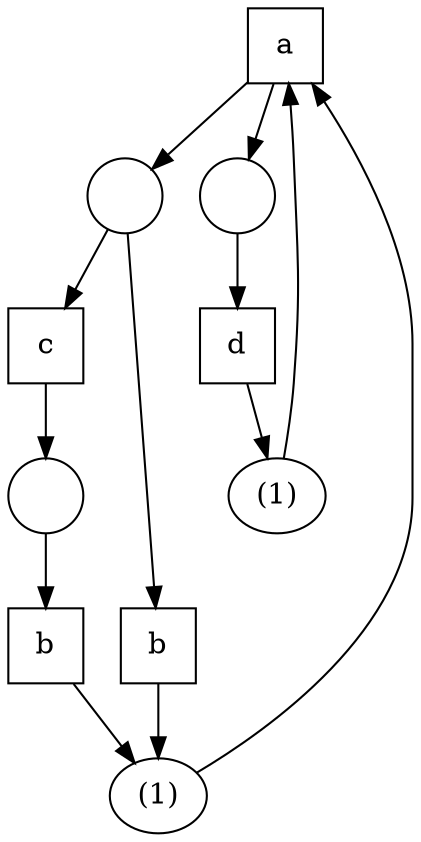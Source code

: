 digraph G {
    node [width=0.5];
x1a0b2e8 [label="a",shape=box]
x1a0b8c0 [label="b",shape=box]
x1a0b600 [label="b",shape=box]
x1a0b658 [label="c",shape=box]
x1a0b9c8 [label="d",shape=box]
x1a0b448 [label="(1)"]
x1a0f300 [label="(1)"]
x1a0f148 [label=""]
x1a0f7d0 [label=""]
x1a0efe8 [label=""]
x1a0b448 -> x1a0b2e8 
x1a0b8c0 -> x1a0b448 
x1a0b600 -> x1a0b448 
x1a0f300 -> x1a0b2e8 
x1a0b9c8 -> x1a0f300 
x1a0b658 -> x1a0f148 
x1a0f148 -> x1a0b8c0 
x1a0b2e8 -> x1a0f7d0 
x1a0f7d0 -> x1a0b658 
x1a0f7d0 -> x1a0b600 
x1a0b2e8 -> x1a0efe8 
x1a0efe8 -> x1a0b9c8 
}
